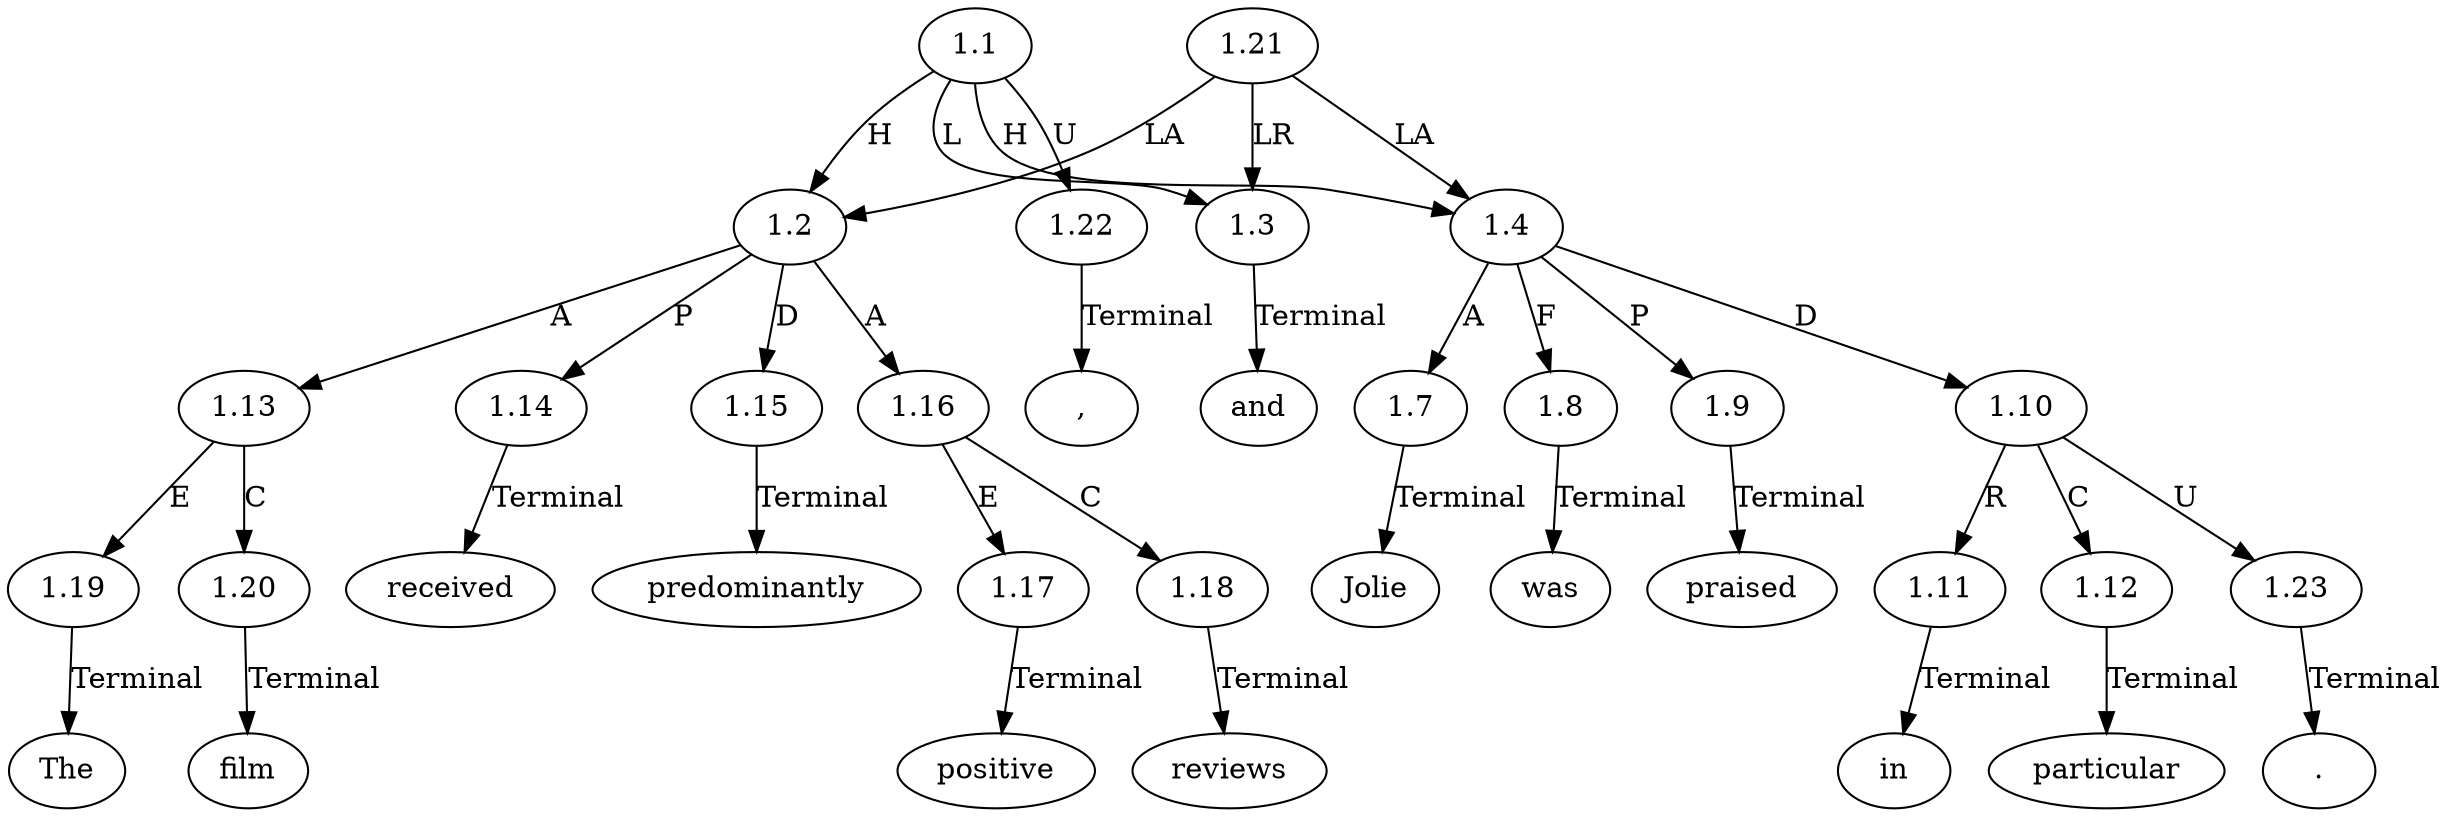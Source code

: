 // Graph
digraph {
	0.1 [label=The ordering=out]
	0.10 [label=was ordering=out]
	0.11 [label=praised ordering=out]
	0.12 [label=in ordering=out]
	0.13 [label=particular ordering=out]
	0.14 [label="." ordering=out]
	0.2 [label=film ordering=out]
	0.3 [label=received ordering=out]
	0.4 [label=predominantly ordering=out]
	0.5 [label=positive ordering=out]
	0.6 [label=reviews ordering=out]
	0.7 [label="," ordering=out]
	0.8 [label=and ordering=out]
	0.9 [label=Jolie ordering=out]
	1.1 [label=1.1 ordering=out]
	1.2 [label=1.2 ordering=out]
	1.3 [label=1.3 ordering=out]
	1.4 [label=1.4 ordering=out]
	1.7 [label=1.7 ordering=out]
	1.8 [label=1.8 ordering=out]
	1.9 [label=1.9 ordering=out]
	1.10 [label=1.10 ordering=out]
	1.11 [label=1.11 ordering=out]
	1.12 [label=1.12 ordering=out]
	1.13 [label=1.13 ordering=out]
	1.14 [label=1.14 ordering=out]
	1.15 [label=1.15 ordering=out]
	1.16 [label=1.16 ordering=out]
	1.17 [label=1.17 ordering=out]
	1.18 [label=1.18 ordering=out]
	1.19 [label=1.19 ordering=out]
	1.20 [label=1.20 ordering=out]
	1.21 [label=1.21 ordering=out]
	1.22 [label=1.22 ordering=out]
	1.23 [label=1.23 ordering=out]
	1.1 -> 1.2 [label=H ordering=out]
	1.1 -> 1.3 [label=L ordering=out]
	1.1 -> 1.4 [label=H ordering=out]
	1.1 -> 1.22 [label=U ordering=out]
	1.2 -> 1.13 [label=A ordering=out]
	1.2 -> 1.14 [label=P ordering=out]
	1.2 -> 1.15 [label=D ordering=out]
	1.2 -> 1.16 [label=A ordering=out]
	1.3 -> 0.8 [label=Terminal ordering=out]
	1.4 -> 1.7 [label=A ordering=out]
	1.4 -> 1.8 [label=F ordering=out]
	1.4 -> 1.9 [label=P ordering=out]
	1.4 -> 1.10 [label=D ordering=out]
	1.7 -> 0.9 [label=Terminal ordering=out]
	1.8 -> 0.10 [label=Terminal ordering=out]
	1.9 -> 0.11 [label=Terminal ordering=out]
	1.10 -> 1.11 [label=R ordering=out]
	1.10 -> 1.12 [label=C ordering=out]
	1.10 -> 1.23 [label=U ordering=out]
	1.11 -> 0.12 [label=Terminal ordering=out]
	1.12 -> 0.13 [label=Terminal ordering=out]
	1.13 -> 1.19 [label=E ordering=out]
	1.13 -> 1.20 [label=C ordering=out]
	1.14 -> 0.3 [label=Terminal ordering=out]
	1.15 -> 0.4 [label=Terminal ordering=out]
	1.16 -> 1.17 [label=E ordering=out]
	1.16 -> 1.18 [label=C ordering=out]
	1.17 -> 0.5 [label=Terminal ordering=out]
	1.18 -> 0.6 [label=Terminal ordering=out]
	1.19 -> 0.1 [label=Terminal ordering=out]
	1.20 -> 0.2 [label=Terminal ordering=out]
	1.21 -> 1.2 [label=LA ordering=out]
	1.21 -> 1.3 [label=LR ordering=out]
	1.21 -> 1.4 [label=LA ordering=out]
	1.22 -> 0.7 [label=Terminal ordering=out]
	1.23 -> 0.14 [label=Terminal ordering=out]
}

